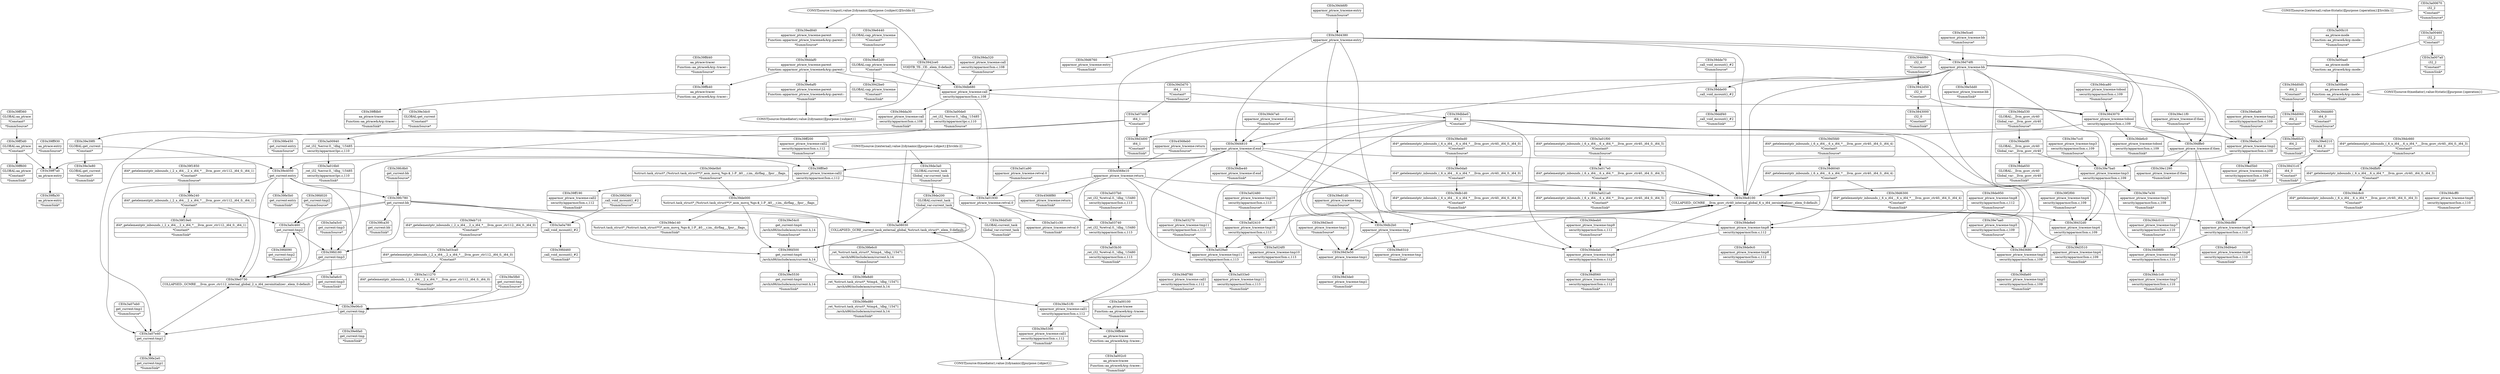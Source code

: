 digraph {
	CE0x4568eb0 [shape=record,shape=Mrecord,label="{CE0x4568eb0|apparmor_ptrace_traceme:return|*SummSource*}"]
	CE0x39f2f00 [shape=record,shape=Mrecord,label="{CE0x39f2f00|apparmor_ptrace_traceme:tmp4|security/apparmor/lsm.c,109|*SummSource*}"]
	CE0x3a00100 [shape=record,shape=Mrecord,label="{CE0x3a00100|aa_ptrace:tracee|Function::aa_ptrace&Arg::tracee::|*SummSource*}"]
	CE0x39e81d0 [shape=record,shape=Mrecord,label="{CE0x39e81d0|apparmor_ptrace_traceme:tmp|*SummSource*}"]
	CE0x39d3510 [shape=record,shape=Mrecord,label="{CE0x39d3510|apparmor_ptrace_traceme:tmp4|security/apparmor/lsm.c,109|*SummSink*}"]
	CE0x39fe450 [shape=record,shape=Mrecord,label="{CE0x39fe450|get_current:entry|*SummSource*}"]
	CE0x3a02480 [shape=record,shape=Mrecord,label="{CE0x3a02480|apparmor_ptrace_traceme:tmp10|security/apparmor/lsm.c,113|*SummSource*}"]
	CE0x3a0a5c0 [shape=record,shape=Mrecord,label="{CE0x3a0a5c0|get_current:tmp3|*SummSource*}"]
	CE0x39e54c0 [shape=record,shape=Mrecord,label="{CE0x39e54c0|get_current:tmp4|./arch/x86/include/asm/current.h,14|*SummSource*}"]
	CE0x3a021a0 [shape=record,shape=Mrecord,label="{CE0x3a021a0|i64*_getelementptr_inbounds_(_6_x_i64_,_6_x_i64_*___llvm_gcov_ctr40,_i64_0,_i64_5)|*Constant*|*SummSink*}"]
	CE0x4568f80 [shape=record,shape=Mrecord,label="{CE0x4568f80|apparmor_ptrace_traceme:return|*SummSink*}"]
	CE0x39de6c0 [shape=record,shape=Mrecord,label="{CE0x39de6c0|apparmor_ptrace_traceme:tobool|security/apparmor/lsm.c,109|*SummSink*}"]
	CE0x3a016b0 [shape=record,shape=Mrecord,label="{CE0x3a016b0|_ret_i32_%error.0,_!dbg_!15485|security/apparmor/ipc.c,110|*SummSink*}"]
	CE0x3a033e0 [shape=record,shape=Mrecord,label="{CE0x3a033e0|apparmor_ptrace_traceme:tmp11|security/apparmor/lsm.c,113|*SummSink*}"]
	CE0x39ff7a0 [shape=record,shape=Mrecord,label="{CE0x39ff7a0|aa_ptrace:entry}"]
	CE0x39fe6c0 [shape=record,shape=Mrecord,label="{CE0x39fe6c0|_ret_%struct.task_struct*_%tmp4,_!dbg_!15471|./arch/x86/include/asm/current.h,14|*SummSource*}"]
	CE0x39e8100 [shape=record,shape=Mrecord,label="{CE0x39e8100|COLLAPSED:_GCMRE___llvm_gcov_ctr40_internal_global_6_x_i64_zeroinitializer:_elem_0:default:}"]
	CE0x3a01c30 [shape=record,shape=Mrecord,label="{CE0x3a01c30|apparmor_ptrace_traceme:retval.0|*SummSink*}"]
	CE0x39fd020 [shape=record,shape=Mrecord,label="{CE0x39fd020|get_current:tmp2|*SummSource*}"]
	CE0x3a017e0 [shape=record,shape=Mrecord,label="{CE0x3a017e0|i64*_getelementptr_inbounds_(_6_x_i64_,_6_x_i64_*___llvm_gcov_ctr40,_i64_0,_i64_5)|*Constant*}"]
	CE0x39ff930 [shape=record,shape=Mrecord,label="{CE0x39ff930|aa_ptrace:entry|*SummSource*}"]
	CE0x39d3680 [shape=record,shape=Mrecord,label="{CE0x39d3680|apparmor_ptrace_traceme:tmp5|security/apparmor/lsm.c,109}"]
	CE0x39dcf80 [shape=record,shape=Mrecord,label="{CE0x39dcf80|apparmor_ptrace_traceme:tmp6|security/apparmor/lsm.c,110}"]
	CE0x3a03270 [shape=record,shape=Mrecord,label="{CE0x3a03270|apparmor_ptrace_traceme:tmp11|security/apparmor/lsm.c,113|*SummSource*}"]
	CE0x3a0a780 [shape=record,shape=Mrecord,label="{CE0x3a0a780|_call_void_mcount()_#2}"]
	CE0x3942d50 [shape=record,shape=Mrecord,label="{CE0x3942d50|i32_0|*Constant*}"]
	CE0x39dca80 [shape=record,shape=Mrecord,label="{CE0x39dca80|apparmor_ptrace_traceme:tobool|security/apparmor/lsm.c,109|*SummSource*}"]
	CE0x39df780 [shape=record,shape=Mrecord,label="{CE0x39df780|apparmor_ptrace_traceme:call1|security/apparmor/lsm.c,112|*SummSource*}"]
	CE0x39d6040 [shape=record,shape=Mrecord,label="{CE0x39d6040|i64*_getelementptr_inbounds_(_6_x_i64_,_6_x_i64_*___llvm_gcov_ctr40,_i64_0,_i64_4)|*Constant*}"]
	CE0x39dbe40 [shape=record,shape=Mrecord,label="{CE0x39dbe40|apparmor_ptrace_traceme:if.end|*SummSink*}"]
	CE0x39e5530 [shape=record,shape=Mrecord,label="{CE0x39e5530|get_current:tmp4|./arch/x86/include/asm/current.h,14|*SummSink*}"]
	CE0x39e7cc0 [shape=record,shape=Mrecord,label="{CE0x39e7cc0|apparmor_ptrace_traceme:tmp3|security/apparmor/lsm.c,109|*SummSource*}"]
	CE0x39e3e80 [shape=record,shape=Mrecord,label="{CE0x39e3e80|GLOBAL:get_current|*Constant*|*SummSink*}"]
	CE0x39e51f0 [shape=record,shape=Mrecord,label="{CE0x39e51f0|apparmor_ptrace_traceme:call1|security/apparmor/lsm.c,112}"]
	CE0x39d46f0 [shape=record,shape=Mrecord,label="{CE0x39d46f0|apparmor_ptrace_traceme:entry|*SummSource*}"]
	CE0x39e5ce0 [shape=record,shape=Mrecord,label="{CE0x39e5ce0|apparmor_ptrace_traceme:bb|*SummSource*}"]
	CE0x3a002c0 [shape=record,shape=Mrecord,label="{CE0x3a002c0|aa_ptrace:tracee|Function::aa_ptrace&Arg::tracee::|*SummSink*}"]
	CE0x3a01a90 [shape=record,shape=Mrecord,label="{CE0x3a01a90|apparmor_ptrace_traceme:retval.0|*SummSource*}"]
	CE0x3843070 [shape=record,shape=Mrecord,label="{CE0x3843070|apparmor_ptrace_traceme:tobool|security/apparmor/lsm.c,109}"]
	CE0x39e5300 [shape=record,shape=Mrecord,label="{CE0x39e5300|apparmor_ptrace_traceme:call1|security/apparmor/lsm.c,112|*SummSink*}"]
	CE0x39dcff0 [shape=record,shape=Mrecord,label="{CE0x39dcff0|apparmor_ptrace_traceme:tmp6|security/apparmor/lsm.c,110|*SummSource*}"]
	CE0x39d3ec0 [shape=record,shape=Mrecord,label="{CE0x39d3ec0|apparmor_ptrace_traceme:tmp1|*SummSource*}"]
	CE0x3a00940 [shape=record,shape=Mrecord,label="{CE0x3a00940|_ret_i32_%error.0,_!dbg_!15485|security/apparmor/ipc.c,110}"]
	CE0x39dc010 [shape=record,shape=Mrecord,label="{CE0x39dc010|apparmor_ptrace_traceme:tmp7|security/apparmor/lsm.c,110|*SummSource*}"]
	CE0x39fd460 [shape=record,shape=Mrecord,label="{CE0x39fd460|_call_void_mcount()_#2|*SummSink*}"]
	CE0x39de200 [shape=record,shape=Mrecord,label="{CE0x39de200|GLOBAL:current_task|Global_var:current_task}"]
	CE0x39d47a0 [shape=record,shape=Mrecord,label="{CE0x39d47a0|apparmor_ptrace_traceme:if.end|*SummSource*}"]
	CE0x39ff600 [shape=record,shape=Mrecord,label="{CE0x39ff600|GLOBAL:aa_ptrace|*Constant*|*SummSink*}"]
	CE0x39db2b0 [shape=record,shape=Mrecord,label="{CE0x39db2b0|apparmor_ptrace_traceme:tmp}"]
	CE0x3a00be0 [shape=record,shape=Mrecord,label="{CE0x3a00be0|aa_ptrace:mode|Function::aa_ptrace&Arg::mode::|*SummSink*}"]
	CE0x39db1d0 [shape=record,shape=Mrecord,label="{CE0x39db1d0|i64*_getelementptr_inbounds_(_6_x_i64_,_6_x_i64_*___llvm_gcov_ctr40,_i64_0,_i64_0)|*Constant*|*SummSink*}"]
	CE0x3a0c460 [shape=record,shape=Mrecord,label="{CE0x3a0c460|get_current:tmp2}"]
	"CONST[source:1(input),value:2(dynamic)][purpose:{subject}][SrcIdx:0]"
	CE0x39fe5b0 [shape=record,shape=Mrecord,label="{CE0x39fe5b0|get_current:entry|*SummSink*}"]
	CE0x39dda30 [shape=record,shape=Mrecord,label="{CE0x39dda30|apparmor_ptrace_traceme:call|security/apparmor/lsm.c,108|*SummSink*}"]
	CE0x3a00b10 [shape=record,shape=Mrecord,label="{CE0x3a00b10|aa_ptrace:mode|Function::aa_ptrace&Arg::mode::|*SummSource*}"]
	CE0x39dc8c0 [shape=record,shape=Mrecord,label="{CE0x39dc8c0|i64*_getelementptr_inbounds_(_6_x_i64_,_6_x_i64_*___llvm_gcov_ctr40,_i64_0,_i64_3)|*Constant*|*SummSink*}"]
	CE0x39da530 [shape=record,shape=Mrecord,label="{CE0x39da530|GLOBAL:__llvm_gcov_ctr40|Global_var:__llvm_gcov_ctr40|*SummSource*}"]
	CE0x39d5fd0 [shape=record,shape=Mrecord,label="{CE0x39d5fd0|i64*_getelementptr_inbounds_(_6_x_i64_,_6_x_i64_*___llvm_gcov_ctr40,_i64_0,_i64_4)|*Constant*|*SummSource*}"]
	CE0x39d3d00 [shape=record,shape=Mrecord,label="{CE0x39d3d00|i64_1|*Constant*|*SummSink*}"]
	CE0x39de3a0 [shape=record,shape=Mrecord,label="{CE0x39de3a0|GLOBAL:current_task|Global_var:current_task|*SummSource*}"]
	CE0x39e6af0 [shape=record,shape=Mrecord,label="{CE0x39e6af0|apparmor_ptrace_traceme:parent|Function::apparmor_ptrace_traceme&Arg::parent::|*SummSink*}"]
	CE0x3a03ca0 [shape=record,shape=Mrecord,label="{CE0x3a03ca0|i64*_getelementptr_inbounds_(_2_x_i64_,_2_x_i64_*___llvm_gcov_ctr112,_i64_0,_i64_0)|*Constant*}"]
	CE0x39dd060 [shape=record,shape=Mrecord,label="{CE0x39dd060|i64_2|*Constant*}"]
	CE0x3a00aa0 [shape=record,shape=Mrecord,label="{CE0x3a00aa0|aa_ptrace:mode|Function::aa_ptrace&Arg::mode::}"]
	CE0x3a00460 [shape=record,shape=Mrecord,label="{CE0x3a00460|i32_2|*Constant*}"]
	CE0x39de140 [shape=record,shape=Mrecord,label="{CE0x39de140|%struct.task_struct*_(%struct.task_struct**)*_asm_movq_%gs:$_1:P_,$0_,_r,im,_dirflag_,_fpsr_,_flags_|*SummSink*}"]
	CE0x39dde00 [shape=record,shape=Mrecord,label="{CE0x39dde00|_call_void_mcount()_#2}"]
	CE0x39da650 [shape=record,shape=Mrecord,label="{CE0x39da650|GLOBAL:__llvm_gcov_ctr40|Global_var:__llvm_gcov_ctr40|*SummSink*}"]
	CE0x39deda0 [shape=record,shape=Mrecord,label="{CE0x39deda0|apparmor_ptrace_traceme:tmp9|security/apparmor/lsm.c,112}"]
	"CONST[source:0(mediator),value:2(dynamic)][purpose:{subject}]"
	CE0x39d4810 [shape=record,shape=Mrecord,label="{CE0x39d4810|apparmor_ptrace_traceme:if.end}"]
	CE0x39df060 [shape=record,shape=Mrecord,label="{CE0x39df060|apparmor_ptrace_traceme:tmp9|security/apparmor/lsm.c,112|*SummSink*}"]
	CE0x39fed80 [shape=record,shape=Mrecord,label="{CE0x39fed80|_ret_%struct.task_struct*_%tmp4,_!dbg_!15471|./arch/x86/include/asm/current.h,14|*SummSink*}"]
	CE0x39d3de0 [shape=record,shape=Mrecord,label="{CE0x39d3de0|apparmor_ptrace_traceme:tmp1|*SummSink*}"]
	CE0x39dbbe0 [shape=record,shape=Mrecord,label="{CE0x39dbbe0|i64_1|*Constant*}"]
	CE0x39ffdb0 [shape=record,shape=Mrecord,label="{CE0x39ffdb0|aa_ptrace:tracer|Function::aa_ptrace&Arg::tracer::|*SummSink*}"]
	CE0x4568e10 [shape=record,shape=Mrecord,label="{CE0x4568e10|apparmor_ptrace_traceme:return}"]
	CE0x39e62d0 [shape=record,shape=Mrecord,label="{CE0x39e62d0|GLOBAL:cap_ptrace_traceme|*Constant*}"]
	CE0x39dfa60 [shape=record,shape=Mrecord,label="{CE0x39dfa60|apparmor_ptrace_traceme:tmp5|security/apparmor/lsm.c,109|*SummSink*}"]
	"CONST[source:0(mediator),value:2(dynamic)][purpose:{object}]"
	CE0x3a03740 [shape=record,shape=Mrecord,label="{CE0x3a03740|_ret_i32_%retval.0,_!dbg_!15480|security/apparmor/lsm.c,113}"]
	CE0x39ed840 [shape=record,shape=Mrecord,label="{CE0x39ed840|apparmor_ptrace_traceme:parent|Function::apparmor_ptrace_traceme&Arg::parent::|*SummSource*}"]
	CE0x39e7e30 [shape=record,shape=Mrecord,label="{CE0x39e7e30|apparmor_ptrace_traceme:tmp3|security/apparmor/lsm.c,109|*SummSink*}"]
	CE0x3a02410 [shape=record,shape=Mrecord,label="{CE0x3a02410|apparmor_ptrace_traceme:tmp10|security/apparmor/lsm.c,113}"]
	CE0x39da0f0 [shape=record,shape=Mrecord,label="{CE0x39da0f0|GLOBAL:__llvm_gcov_ctr40|Global_var:__llvm_gcov_ctr40}"]
	CE0x39fd180 [shape=record,shape=Mrecord,label="{CE0x39fd180|get_current:tmp3}"]
	CE0x39ff200 [shape=record,shape=Mrecord,label="{CE0x39ff200|apparmor_ptrace_traceme:call2|security/apparmor/lsm.c,112|*SummSource*}"]
	CE0x39fd090 [shape=record,shape=Mrecord,label="{CE0x39fd090|get_current:tmp2|*SummSink*}"]
	CE0x39fe2e0 [shape=record,shape=Mrecord,label="{CE0x39fe2e0|get_current:tmp1|*SummSink*}"]
	CE0x39ffd40 [shape=record,shape=Mrecord,label="{CE0x39ffd40|aa_ptrace:tracer|Function::aa_ptrace&Arg::tracer::|*SummSource*}"]
	CE0x39d3e50 [shape=record,shape=Mrecord,label="{CE0x39d3e50|apparmor_ptrace_traceme:tmp1}"]
	CE0x39e0ed0 [shape=record,shape=Mrecord,label="{CE0x39e0ed0|i64*_getelementptr_inbounds_(_6_x_i64_,_6_x_i64_*___llvm_gcov_ctr40,_i64_0,_i64_0)|*Constant*|*SummSource*}"]
	CE0x39f1850 [shape=record,shape=Mrecord,label="{CE0x39f1850|i64*_getelementptr_inbounds_(_2_x_i64_,_2_x_i64_*___llvm_gcov_ctr112,_i64_0,_i64_1)|*Constant*|*SummSource*}"]
	CE0x39dd0d0 [shape=record,shape=Mrecord,label="{CE0x39dd0d0|i64_2|*Constant*|*SummSource*}"]
	CE0x39da320 [shape=record,shape=Mrecord,label="{CE0x39da320|apparmor_ptrace_traceme:call|security/apparmor/lsm.c,108|*SummSource*}"]
	CE0x39d98f0 [shape=record,shape=Mrecord,label="{CE0x39d98f0|apparmor_ptrace_traceme:tmp7|security/apparmor/lsm.c,110}"]
	CE0x39fe8d0 [shape=record,shape=Mrecord,label="{CE0x39fe8d0|_ret_%struct.task_struct*_%tmp4,_!dbg_!15471|./arch/x86/include/asm/current.h,14}"]
	CE0x39d3d70 [shape=record,shape=Mrecord,label="{CE0x39d3d70|i64_1|*Constant*|*SummSource*}"]
	CE0x39fc780 [shape=record,shape=Mrecord,label="{CE0x39fc780|get_current:bb}"]
	CE0x3843000 [shape=record,shape=Mrecord,label="{CE0x3843000|i32_0|*Constant*|*SummSink*}"]
	CE0x3a11270 [shape=record,shape=Mrecord,label="{CE0x3a11270|i64*_getelementptr_inbounds_(_2_x_i64_,_2_x_i64_*___llvm_gcov_ctr112,_i64_0,_i64_0)|*Constant*|*SummSink*}"]
	CE0x39d4380 [shape=record,shape=Mrecord,label="{CE0x39d4380|apparmor_ptrace_traceme:entry}"]
	CE0x39d74f0 [shape=record,shape=Mrecord,label="{CE0x39d74f0|apparmor_ptrace_traceme:bb}"]
	CE0x39d6760 [shape=record,shape=Mrecord,label="{CE0x39d6760|apparmor_ptrace_traceme:entry|*SummSink*}"]
	"CONST[source:2(external),value:2(dynamic)][purpose:{object}][SrcIdx:2]"
	CE0x39de8e0 [shape=record,shape=Mrecord,label="{CE0x39de8e0|apparmor_ptrace_traceme:tmp8|security/apparmor/lsm.c,112}"]
	CE0x39e5dd0 [shape=record,shape=Mrecord,label="{CE0x39e5dd0|apparmor_ptrace_traceme:bb|*SummSink*}"]
	CE0x39ed5b0 [shape=record,shape=Mrecord,label="{CE0x39ed5b0|apparmor_ptrace_traceme:tmp2|security/apparmor/lsm.c,109|*SummSink*}"]
	CE0x3a07dd0 [shape=record,shape=Mrecord,label="{CE0x3a07dd0|i64_1|*Constant*}"]
	CE0x39e7ba0 [shape=record,shape=Mrecord,label="{CE0x39e7ba0|apparmor_ptrace_traceme:tmp3|security/apparmor/lsm.c,109}"]
	CE0x39ddaf0 [shape=record,shape=Mrecord,label="{CE0x39ddaf0|apparmor_ptrace_traceme:parent|Function::apparmor_ptrace_traceme&Arg::parent::}"]
	CE0x3a00670 [shape=record,shape=Mrecord,label="{CE0x3a00670|i32_2|*Constant*|*SummSource*}"]
	CE0x39e5fb0 [shape=record,shape=Mrecord,label="{CE0x39e5fb0|get_current:tmp|*SummSource*}"]
	CE0x39e6a80 [shape=record,shape=Mrecord,label="{CE0x39e6a80|apparmor_ptrace_traceme:tmp2|security/apparmor/lsm.c,109|*SummSource*}"]
	CE0x39dd5d0 [shape=record,shape=Mrecord,label="{CE0x39dd5d0|GLOBAL:current_task|Global_var:current_task|*SummSink*}"]
	CE0x39e6a10 [shape=record,shape=Mrecord,label="{CE0x39e6a10|apparmor_ptrace_traceme:tmp2|security/apparmor/lsm.c,109}"]
	CE0x39ff0e0 [shape=record,shape=Mrecord,label="{CE0x39ff0e0|apparmor_ptrace_traceme:call2|security/apparmor/lsm.c,112}"]
	CE0x3946f80 [shape=record,shape=Mrecord,label="{CE0x3946f80|i32_0|*Constant*|*SummSource*}"]
	CE0x39ddd60 [shape=record,shape=Mrecord,label="{CE0x39ddd60|i64_0|*Constant*|*SummSource*}"]
	CE0x39d6300 [shape=record,shape=Mrecord,label="{CE0x39d6300|i64*_getelementptr_inbounds_(_6_x_i64_,_6_x_i64_*___llvm_gcov_ctr40,_i64_0,_i64_4)|*Constant*|*SummSink*}"]
	CE0x39de000 [shape=record,shape=Mrecord,label="{CE0x39de000|%struct.task_struct*_(%struct.task_struct**)*_asm_movq_%gs:$_1:P_,$0_,_r,im,_dirflag_,_fpsr_,_flags_}"]
	CE0x39e6210 [shape=record,shape=Mrecord,label="{CE0x39e6210|i64_0|*Constant*}"]
	CE0x39ffb40 [shape=record,shape=Mrecord,label="{CE0x39ffb40|aa_ptrace:tracer|Function::aa_ptrace&Arg::tracer::}"]
	CE0x39ff3d0 [shape=record,shape=Mrecord,label="{CE0x39ff3d0|GLOBAL:aa_ptrace|*Constant*}"]
	CE0x39e6440 [shape=record,shape=Mrecord,label="{CE0x39e6440|GLOBAL:cap_ptrace_traceme|*Constant*|*SummSource*}"]
	CE0x39dde70 [shape=record,shape=Mrecord,label="{CE0x39dde70|_call_void_mcount()_#2|*SummSource*}"]
	CE0x3a029a0 [shape=record,shape=Mrecord,label="{CE0x3a029a0|apparmor_ptrace_traceme:tmp11|security/apparmor/lsm.c,113}"]
	CE0x39e7aa0 [shape=record,shape=Mrecord,label="{CE0x39e7aa0|apparmor_ptrace_traceme:tmp5|security/apparmor/lsm.c,109|*SummSource*}"]
	CE0x39fd500 [shape=record,shape=Mrecord,label="{CE0x39fd500|get_current:tmp4|./arch/x86/include/asm/current.h,14}"]
	CE0x39db680 [shape=record,shape=Mrecord,label="{CE0x39db680|apparmor_ptrace_traceme:call|security/apparmor/lsm.c,108}"]
	CE0x39e1290 [shape=record,shape=Mrecord,label="{CE0x39e1290|apparmor_ptrace_traceme:if.then|*SummSink*}"]
	CE0x39dfbf0 [shape=record,shape=Mrecord,label="{CE0x39dfbf0|i64*_getelementptr_inbounds_(_6_x_i64_,_6_x_i64_*___llvm_gcov_ctr40,_i64_0,_i64_3)|*Constant*}"]
	CE0x3a024f0 [shape=record,shape=Mrecord,label="{CE0x3a024f0|apparmor_ptrace_traceme:tmp10|security/apparmor/lsm.c,113|*SummSink*}"]
	CE0x39e60c0 [shape=record,shape=Mrecord,label="{CE0x39e60c0|i64_2|*Constant*|*SummSink*}"]
	CE0x39e4050 [shape=record,shape=Mrecord,label="{CE0x39e4050|get_current:entry}"]
	CE0x39ff190 [shape=record,shape=Mrecord,label="{CE0x39ff190|apparmor_ptrace_traceme:call2|security/apparmor/lsm.c,112|*SummSink*}"]
	CE0x3a03b30 [shape=record,shape=Mrecord,label="{CE0x3a03b30|_ret_i32_%retval.0,_!dbg_!15480|security/apparmor/lsm.c,113|*SummSink*}"]
	CE0x39e0730 [shape=record,shape=Mrecord,label="{CE0x39e0730|COLLAPSED:_GCMRE___llvm_gcov_ctr112_internal_global_2_x_i64_zeroinitializer:_elem_0:default:}"]
	CE0x39de0b0 [shape=record,shape=Mrecord,label="{CE0x39de0b0|%struct.task_struct*_(%struct.task_struct**)*_asm_movq_%gs:$_1:P_,$0_,_r,im,_dirflag_,_fpsr_,_flags_|*SummSource*}"]
	CE0x39ff360 [shape=record,shape=Mrecord,label="{CE0x39ff360|GLOBAL:aa_ptrace|*Constant*|*SummSource*}"]
	CE0x3a07e40 [shape=record,shape=Mrecord,label="{CE0x3a07e40|get_current:tmp1}"]
	CE0x39ffa30 [shape=record,shape=Mrecord,label="{CE0x39ffa30|aa_ptrace:entry|*SummSink*}"]
	CE0x39f19e0 [shape=record,shape=Mrecord,label="{CE0x39f19e0|i64*_getelementptr_inbounds_(_2_x_i64_,_2_x_i64_*___llvm_gcov_ctr112,_i64_0,_i64_1)|*Constant*|*SummSink*}"]
	CE0x39fd360 [shape=record,shape=Mrecord,label="{CE0x39fd360|_call_void_mcount()_#2|*SummSource*}"]
	CE0x39e11f0 [shape=record,shape=Mrecord,label="{CE0x39e11f0|apparmor_ptrace_traceme:if.then|*SummSource*}"]
	CE0x39de950 [shape=record,shape=Mrecord,label="{CE0x39de950|apparmor_ptrace_traceme:tmp8|security/apparmor/lsm.c,112|*SummSource*}"]
	CE0x39e8310 [shape=record,shape=Mrecord,label="{CE0x39e8310|apparmor_ptrace_traceme:tmp|*SummSink*}"]
	CE0x3942be0 [shape=record,shape=Mrecord,label="{CE0x3942be0|GLOBAL:cap_ptrace_traceme|*Constant*|*SummSink*}"]
	CE0x39e06c0 [shape=record,shape=Mrecord,label="{CE0x39e06c0|get_current:tmp}"]
	CE0x3a0a6c0 [shape=record,shape=Mrecord,label="{CE0x3a0a6c0|get_current:tmp3|*SummSink*}"]
	"CONST[source:0(mediator),value:0(static)][purpose:{operation}]"
	CE0x39dffe0 [shape=record,shape=Mrecord,label="{CE0x39dffe0|apparmor_ptrace_traceme:if.then}"]
	CE0x39de9c0 [shape=record,shape=Mrecord,label="{CE0x39de9c0|apparmor_ptrace_traceme:tmp8|security/apparmor/lsm.c,112|*SummSink*}"]
	CE0x3a08030 [shape=record,shape=Mrecord,label="{CE0x3a08030|COLLAPSED:_GCRE_current_task_external_global_%struct.task_struct*:_elem_0:default:}"]
	"CONST[source:2(external),value:0(static)][purpose:{operation}][SrcIdx:1]"
	CE0x3a01930 [shape=record,shape=Mrecord,label="{CE0x3a01930|apparmor_ptrace_traceme:retval.0}"]
	CE0x38431c0 [shape=record,shape=Mrecord,label="{CE0x38431c0|i64_0|*Constant*|*SummSink*}"]
	CE0x3a01f00 [shape=record,shape=Mrecord,label="{CE0x3a01f00|i64*_getelementptr_inbounds_(_6_x_i64_,_6_x_i64_*___llvm_gcov_ctr40,_i64_0,_i64_5)|*Constant*|*SummSource*}"]
	CE0x39dc660 [shape=record,shape=Mrecord,label="{CE0x39dc660|i64*_getelementptr_inbounds_(_6_x_i64_,_6_x_i64_*___llvm_gcov_ctr40,_i64_0,_i64_3)|*Constant*|*SummSource*}"]
	CE0x39e3dc0 [shape=record,shape=Mrecord,label="{CE0x39e3dc0|GLOBAL:get_current|*Constant*|*SummSource*}"]
	CE0x39eb710 [shape=record,shape=Mrecord,label="{CE0x39eb710|i64*_getelementptr_inbounds_(_2_x_i64_,_2_x_i64_*___llvm_gcov_ctr112,_i64_0,_i64_0)|*Constant*|*SummSource*}"]
	CE0x39e0da0 [shape=record,shape=Mrecord,label="{CE0x39e0da0|i64*_getelementptr_inbounds_(_6_x_i64_,_6_x_i64_*___llvm_gcov_ctr40,_i64_0,_i64_0)|*Constant*}"]
	CE0x38432d0 [shape=record,shape=Mrecord,label="{CE0x38432d0|apparmor_ptrace_traceme:tmp4|security/apparmor/lsm.c,109}"]
	CE0x3a00de0 [shape=record,shape=Mrecord,label="{CE0x3a00de0|_ret_i32_%error.0,_!dbg_!15485|security/apparmor/ipc.c,110|*SummSource*}"]
	CE0x39fc8b0 [shape=record,shape=Mrecord,label="{CE0x39fc8b0|get_current:bb|*SummSource*}"]
	CE0x39d94e0 [shape=record,shape=Mrecord,label="{CE0x39d94e0|apparmor_ptrace_traceme:tmp6|security/apparmor/lsm.c,110|*SummSink*}"]
	CE0x3a007a0 [shape=record,shape=Mrecord,label="{CE0x3a007a0|i32_2|*Constant*|*SummSink*}"]
	CE0x39fca30 [shape=record,shape=Mrecord,label="{CE0x39fca30|get_current:bb|*SummSink*}"]
	CE0x39dc1c0 [shape=record,shape=Mrecord,label="{CE0x39dc1c0|apparmor_ptrace_traceme:tmp7|security/apparmor/lsm.c,110|*SummSink*}"]
	CE0x39deeb0 [shape=record,shape=Mrecord,label="{CE0x39deeb0|apparmor_ptrace_traceme:tmp9|security/apparmor/lsm.c,112|*SummSource*}"]
	CE0x3942ce0 [shape=record,shape=Mrecord,label="{CE0x3942ce0|VOIDTB_TE:_CE:_elem_0:default:}"]
	CE0x39ffe80 [shape=record,shape=Mrecord,label="{CE0x39ffe80|aa_ptrace:tracee|Function::aa_ptrace&Arg::tracee::}"]
	CE0x39e6fa0 [shape=record,shape=Mrecord,label="{CE0x39e6fa0|get_current:tmp|*SummSink*}"]
	CE0x39fe240 [shape=record,shape=Mrecord,label="{CE0x39fe240|i64*_getelementptr_inbounds_(_2_x_i64_,_2_x_i64_*___llvm_gcov_ctr112,_i64_0,_i64_1)|*Constant*}"]
	CE0x3a07eb0 [shape=record,shape=Mrecord,label="{CE0x3a07eb0|get_current:tmp1|*SummSource*}"]
	CE0x39e39f0 [shape=record,shape=Mrecord,label="{CE0x39e39f0|GLOBAL:get_current|*Constant*}"]
	CE0x3a037b0 [shape=record,shape=Mrecord,label="{CE0x3a037b0|_ret_i32_%retval.0,_!dbg_!15480|security/apparmor/lsm.c,113|*SummSource*}"]
	CE0x39ddf40 [shape=record,shape=Mrecord,label="{CE0x39ddf40|_call_void_mcount()_#2|*SummSink*}"]
	CE0x39e39f0 -> CE0x39e4050
	CE0x39e4050 -> CE0x3a07e40
	CE0x39e6af0 -> "CONST[source:0(mediator),value:2(dynamic)][purpose:{subject}]"
	CE0x39e51f0 -> CE0x39e5300
	CE0x39ddaf0 -> CE0x39db680
	CE0x39e6a80 -> CE0x39e6a10
	CE0x39e0da0 -> CE0x39e8100
	CE0x39e8100 -> CE0x38432d0
	CE0x39e6440 -> CE0x39e62d0
	CE0x39ed840 -> CE0x39ddaf0
	CE0x3843070 -> CE0x39e6a10
	CE0x39dca80 -> CE0x3843070
	CE0x39fe240 -> CE0x39f19e0
	CE0x39d98f0 -> CE0x39e8100
	CE0x3a00460 -> CE0x3a007a0
	CE0x39e7ba0 -> CE0x38432d0
	CE0x39ff930 -> CE0x39ff7a0
	CE0x39ffb40 -> CE0x39ffdb0
	CE0x39fd020 -> CE0x3a0c460
	CE0x39dbbe0 -> CE0x39deda0
	CE0x3a00b10 -> CE0x3a00aa0
	CE0x39dcf80 -> CE0x39d98f0
	CE0x39d4380 -> CE0x39dffe0
	CE0x39d74f0 -> CE0x38432d0
	CE0x3a029a0 -> CE0x3a033e0
	CE0x39d4810 -> CE0x39de8e0
	CE0x39d4810 -> CE0x39deda0
	CE0x3a01930 -> CE0x3a03740
	CE0x39fe450 -> CE0x39e4050
	CE0x39de0b0 -> CE0x39de000
	CE0x4568e10 -> CE0x3a03740
	CE0x39fc780 -> CE0x39e0730
	CE0x39d6040 -> CE0x39de8e0
	CE0x3a02480 -> CE0x3a02410
	CE0x3a07dd0 -> CE0x3a07e40
	CE0x39fd360 -> CE0x3a0a780
	CE0x39f2f00 -> CE0x38432d0
	CE0x39deda0 -> CE0x39df060
	CE0x39ff360 -> CE0x39ff3d0
	CE0x39dc660 -> CE0x39dfbf0
	CE0x39e0730 -> CE0x3a0c460
	CE0x39d5fd0 -> CE0x39d6040
	CE0x3a03270 -> CE0x3a029a0
	CE0x39fd500 -> CE0x39e5530
	CE0x39d4810 -> CE0x39e4050
	CE0x39dde00 -> CE0x39ddf40
	CE0x3a029a0 -> CE0x39e8100
	CE0x39d47a0 -> CE0x39d4810
	CE0x39e81d0 -> CE0x39db2b0
	CE0x39e39f0 -> CE0x39e3e80
	CE0x39fe240 -> CE0x39e0730
	CE0x39ddaf0 -> CE0x39e6af0
	CE0x39dd060 -> CE0x39e6a10
	CE0x39fc8b0 -> CE0x39fc780
	CE0x39ff7a0 -> CE0x39ffa30
	CE0x39d4810 -> CE0x39e8100
	CE0x39fc780 -> CE0x39fca30
	CE0x39d74f0 -> CE0x39e6a10
	CE0x39da530 -> CE0x39da0f0
	CE0x3a07eb0 -> CE0x3a07e40
	CE0x39d3680 -> CE0x39dfa60
	CE0x3a01930 -> CE0x3a01c30
	CE0x39fe240 -> CE0x3a0c460
	CE0x39da320 -> CE0x39db680
	CE0x38432d0 -> CE0x39d3510
	CE0x3a03740 -> CE0x3a03b30
	CE0x39de000 -> CE0x39de140
	CE0x3a0a780 -> CE0x39fd460
	CE0x39e8100 -> CE0x3a02410
	CE0x39d4810 -> CE0x39ff0e0
	CE0x39db2b0 -> CE0x39e8310
	CE0x39e6a10 -> CE0x39ed5b0
	CE0x39deeb0 -> CE0x39deda0
	CE0x3a00940 -> CE0x39ff0e0
	CE0x3942d50 -> CE0x3843000
	CE0x39fc780 -> CE0x39fd500
	CE0x3a08030 -> "CONST[source:0(mediator),value:2(dynamic)][purpose:{object}]"
	CE0x39d74f0 -> CE0x3843070
	CE0x39e7ba0 -> CE0x39e7e30
	"CONST[source:2(external),value:2(dynamic)][purpose:{object}][SrcIdx:2]" -> CE0x3a08030
	CE0x3a007a0 -> "CONST[source:0(mediator),value:0(static)][purpose:{operation}]"
	CE0x39e8100 -> CE0x39db2b0
	"CONST[source:2(external),value:2(dynamic)][purpose:{object}][SrcIdx:2]" -> CE0x39de3a0
	CE0x39dc010 -> CE0x39d98f0
	CE0x3a01f00 -> CE0x3a017e0
	CE0x3942d50 -> CE0x3843070
	CE0x39e54c0 -> CE0x39fd500
	CE0x39d4810 -> CE0x39ff7a0
	CE0x39d3e50 -> CE0x39d3de0
	CE0x39dbbe0 -> CE0x39d98f0
	CE0x39de8e0 -> CE0x39de9c0
	"CONST[source:2(external),value:0(static)][purpose:{operation}][SrcIdx:1]" -> CE0x3a00b10
	CE0x39fc780 -> CE0x3a08030
	CE0x39d74f0 -> CE0x39dde00
	CE0x39ff0e0 -> CE0x39ff190
	CE0x39dbbe0 -> CE0x39d3e50
	CE0x3a0a5c0 -> CE0x39fd180
	CE0x39e8100 -> CE0x39de8e0
	CE0x3a00de0 -> CE0x3a00940
	CE0x4568e10 -> CE0x4568f80
	CE0x39e0ed0 -> CE0x39e0da0
	CE0x3a00460 -> CE0x3a00aa0
	CE0x39dffe0 -> CE0x39dcf80
	CE0x3a00940 -> CE0x3a016b0
	CE0x39db2b0 -> CE0x39d3e50
	CE0x3a00100 -> CE0x39ffe80
	CE0x39d4380 -> CE0x4568e10
	CE0x4568eb0 -> CE0x4568e10
	CE0x39fd180 -> CE0x3a0a6c0
	CE0x4568e10 -> CE0x3a02410
	CE0x39d4810 -> CE0x39dbe40
	CE0x39e4050 -> CE0x39e06c0
	CE0x39ddd60 -> CE0x39e6210
	CE0x39dffe0 -> CE0x39e1290
	CE0x39d6040 -> CE0x39d6300
	CE0x3a03ca0 -> CE0x3a11270
	CE0x3843070 -> CE0x39d4810
	CE0x39ff3d0 -> CE0x39ff7a0
	CE0x39fc780 -> CE0x39fe8d0
	CE0x39d3680 -> CE0x39e8100
	CE0x39dbbe0 -> CE0x39d3680
	CE0x39de8e0 -> CE0x39deda0
	CE0x39fc780 -> CE0x3a0c460
	CE0x39fd180 -> CE0x39e0730
	CE0x3a08030 -> CE0x39fd500
	CE0x39e4050 -> CE0x39fe5b0
	CE0x3a07e40 -> CE0x39e0730
	CE0x3a07dd0 -> CE0x39fd180
	CE0x39dffe0 -> CE0x39d98f0
	CE0x39dcf80 -> CE0x39d94e0
	CE0x39fd500 -> CE0x39fe8d0
	CE0x39de200 -> CE0x39fd500
	CE0x39d4380 -> CE0x39e8100
	CE0x39d74f0 -> CE0x39e5dd0
	CE0x3a02410 -> CE0x3a024f0
	CE0x39dbbe0 -> CE0x3a029a0
	CE0x39ff200 -> CE0x39ff0e0
	CE0x39e7aa0 -> CE0x39d3680
	CE0x39d3d70 -> CE0x39dbbe0
	CE0x39d74f0 -> CE0x39d3680
	CE0x39dbbe0 -> CE0x39d3d00
	CE0x38432d0 -> CE0x39d3680
	CE0x3843070 -> CE0x39de6c0
	CE0x39e06c0 -> CE0x3a07e40
	CE0x3a0c460 -> CE0x39fd180
	CE0x39e4050 -> CE0x39fc780
	CE0x39e8100 -> CE0x39dcf80
	CE0x39d74f0 -> CE0x39d4810
	CE0x39dde70 -> CE0x39dde00
	CE0x39f1850 -> CE0x39fe240
	CE0x39fe6c0 -> CE0x39fe8d0
	CE0x39d74f0 -> CE0x39dffe0
	CE0x39de000 -> CE0x3a08030
	CE0x39fc780 -> CE0x39fd180
	CE0x39d74f0 -> CE0x39e8100
	CE0x3a03ca0 -> CE0x39e06c0
	CE0x39df780 -> CE0x39e51f0
	CE0x39e0da0 -> CE0x39db2b0
	CE0x4568e10 -> CE0x3a01930
	CE0x39dfbf0 -> CE0x39dcf80
	CE0x39e7cc0 -> CE0x39e7ba0
	CE0x3a00670 -> CE0x3a00460
	CE0x4568e10 -> CE0x3a029a0
	CE0x3942ce0 -> "CONST[source:0(mediator),value:2(dynamic)][purpose:{subject}]"
	CE0x3a017e0 -> CE0x3a021a0
	CE0x39fc780 -> CE0x3a0a780
	CE0x39e6210 -> CE0x38431c0
	CE0x39fe8d0 -> CE0x39e51f0
	CE0x39d4380 -> CE0x39d6760
	CE0x39e7ba0 -> CE0x39e8100
	CE0x39dfbf0 -> CE0x39dc8c0
	CE0x3a07dd0 -> CE0x39d3d00
	CE0x39e06c0 -> CE0x39e6fa0
	CE0x39d6040 -> CE0x39e8100
	"CONST[source:1(input),value:2(dynamic)][purpose:{subject}][SrcIdx:0]" -> CE0x39ed840
	CE0x39d46f0 -> CE0x39d4380
	CE0x39e0da0 -> CE0x39db1d0
	CE0x39e0730 -> CE0x39e06c0
	CE0x3843070 -> CE0x39dffe0
	CE0x39d98f0 -> CE0x39dc1c0
	CE0x39d74f0 -> CE0x39e7ba0
	CE0x39d4380 -> CE0x39d3e50
	CE0x39db680 -> CE0x39dda30
	CE0x39e51f0 -> CE0x39ffe80
	CE0x39ff0e0 -> CE0x3a01930
	CE0x39deda0 -> CE0x39e8100
	CE0x3a037b0 -> CE0x3a03740
	CE0x39dffe0 -> CE0x39e8100
	CE0x39e5fb0 -> CE0x39e06c0
	CE0x39d4380 -> CE0x39d4810
	CE0x39dbbe0 -> CE0x39e6a10
	CE0x39e5ce0 -> CE0x39d74f0
	CE0x39db680 -> CE0x3a01930
	CE0x39ff3d0 -> CE0x39ff600
	CE0x39d3ec0 -> CE0x39d3e50
	CE0x39dfbf0 -> CE0x39e8100
	CE0x39ddaf0 -> CE0x39ffb40
	CE0x39eb710 -> CE0x3a03ca0
	CE0x3a017e0 -> CE0x3a02410
	CE0x39e62d0 -> CE0x39db680
	CE0x39e3dc0 -> CE0x39e39f0
	CE0x39e4050 -> CE0x39e0730
	CE0x39ffd40 -> CE0x39ffb40
	CE0x3a00aa0 -> CE0x3a00be0
	CE0x39d4810 -> CE0x39e51f0
	CE0x39de950 -> CE0x39de8e0
	CE0x3a02410 -> CE0x3a029a0
	CE0x39de000 -> CE0x39fd500
	CE0x39de3a0 -> CE0x39de200
	CE0x3a08030 -> CE0x3a08030
	CE0x3a017e0 -> CE0x39e8100
	CE0x3a0c460 -> CE0x39fd090
	CE0x39e6a10 -> CE0x39e7ba0
	CE0x39da0f0 -> CE0x39e7ba0
	CE0x39d3d70 -> CE0x3a07dd0
	CE0x3a07e40 -> CE0x39fe2e0
	CE0x39da0f0 -> CE0x39da650
	CE0x39fe8d0 -> CE0x39fed80
	CE0x3a01a90 -> CE0x3a01930
	CE0x39de200 -> CE0x39dd5d0
	"CONST[source:1(input),value:2(dynamic)][purpose:{subject}][SrcIdx:0]" -> CE0x3942ce0
	CE0x39ffe80 -> CE0x3a002c0
	CE0x39e6210 -> CE0x39e7ba0
	CE0x3942ce0 -> CE0x39db680
	CE0x4568e10 -> CE0x39e8100
	CE0x39d3e50 -> CE0x39e8100
	CE0x39db680 -> CE0x3843070
	CE0x39de200 -> CE0x3a08030
	CE0x39d4380 -> CE0x39d74f0
	CE0x39d4380 -> CE0x39db2b0
	CE0x39e11f0 -> CE0x39dffe0
	CE0x3946f80 -> CE0x3942d50
	CE0x39d74f0 -> CE0x39db680
	CE0x3a03ca0 -> CE0x39e0730
	CE0x39dd0d0 -> CE0x39dd060
	CE0x39e5300 -> "CONST[source:0(mediator),value:2(dynamic)][purpose:{object}]"
	CE0x39e62d0 -> CE0x3942be0
	CE0x39dcff0 -> CE0x39dcf80
	CE0x39dd060 -> CE0x39e60c0
}